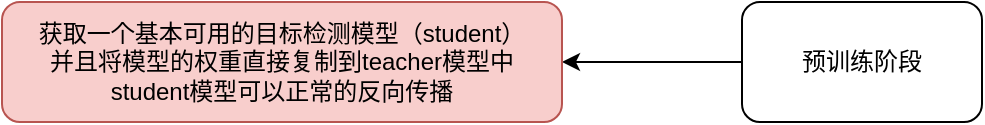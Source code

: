 <mxfile version="22.0.8" type="github">
  <diagram name="第 1 页" id="w7pNRhOZ1t-Kfgztx5y0">
    <mxGraphModel dx="1130" dy="595" grid="1" gridSize="10" guides="1" tooltips="1" connect="1" arrows="1" fold="1" page="1" pageScale="1" pageWidth="1200" pageHeight="1920" math="0" shadow="0">
      <root>
        <mxCell id="0" />
        <mxCell id="1" parent="0" />
        <mxCell id="KV8OidlEBH9nYD2PxWSV-3" value="" style="edgeStyle=orthogonalEdgeStyle;rounded=0;orthogonalLoop=1;jettySize=auto;html=1;" edge="1" parent="1" source="KV8OidlEBH9nYD2PxWSV-1" target="KV8OidlEBH9nYD2PxWSV-2">
          <mxGeometry relative="1" as="geometry" />
        </mxCell>
        <mxCell id="KV8OidlEBH9nYD2PxWSV-1" value="预训练阶段" style="rounded=1;whiteSpace=wrap;html=1;" vertex="1" parent="1">
          <mxGeometry x="450" y="140" width="120" height="60" as="geometry" />
        </mxCell>
        <mxCell id="KV8OidlEBH9nYD2PxWSV-2" value="获取一个基本可用的目标检测模型（student）&lt;br&gt;并且将模型的权重直接复制到teacher模型中&lt;br&gt;student模型可以正常的反向传播" style="rounded=1;whiteSpace=wrap;html=1;fillColor=#f8cecc;strokeColor=#b85450;" vertex="1" parent="1">
          <mxGeometry x="80" y="140" width="280" height="60" as="geometry" />
        </mxCell>
      </root>
    </mxGraphModel>
  </diagram>
</mxfile>
